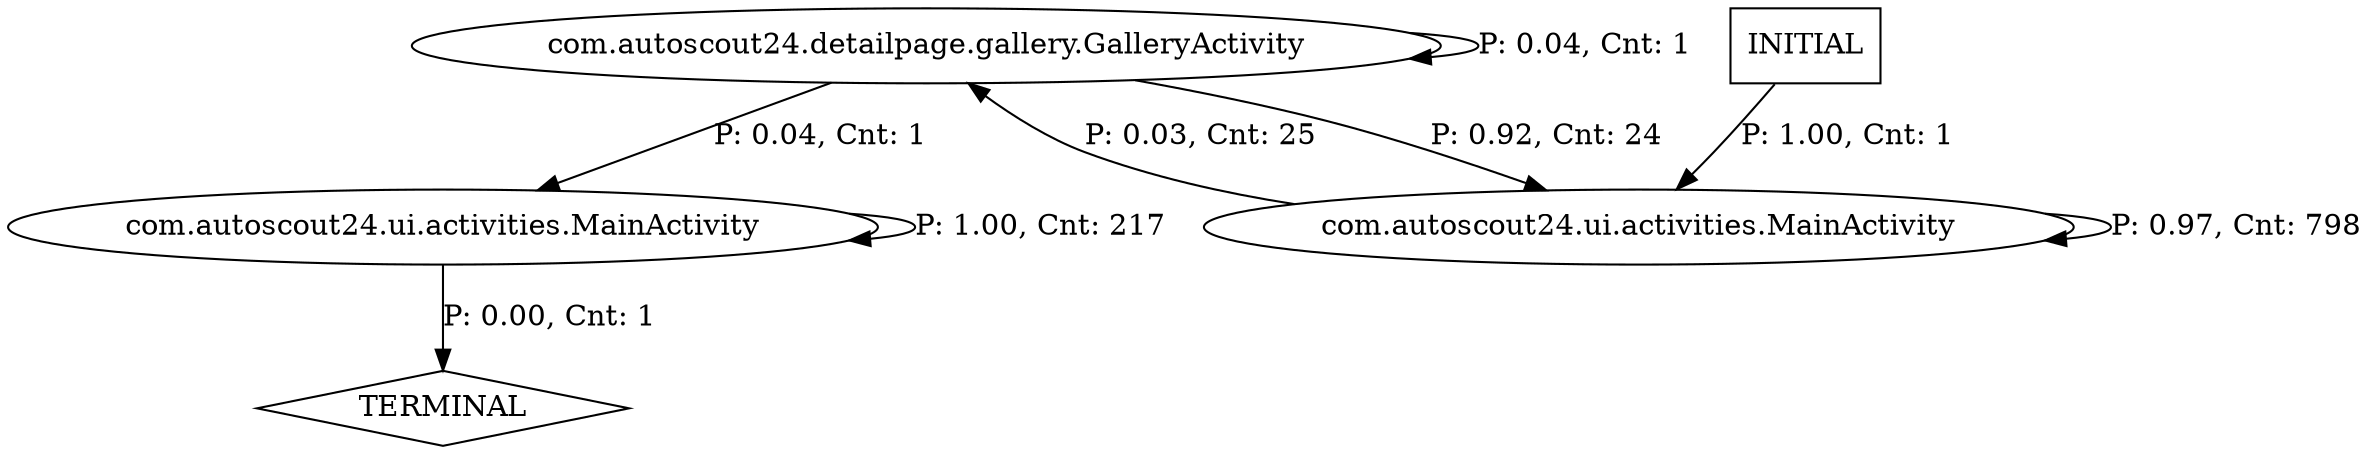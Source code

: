 digraph G {
  0 [label="com.autoscout24.detailpage.gallery.GalleryActivity"];
  1 [label="com.autoscout24.ui.activities.MainActivity"];
  2 [label="com.autoscout24.ui.activities.MainActivity"];
  3 [label="TERMINAL",shape=diamond];
  4 [label="INITIAL",shape=box];
0->0 [label="P: 0.04, Cnt: 1"];
0->2 [label="P: 0.04, Cnt: 1"];
0->1 [label="P: 0.92, Cnt: 24"];
1->0 [label="P: 0.03, Cnt: 25"];
1->1 [label="P: 0.97, Cnt: 798"];
2->2 [label="P: 1.00, Cnt: 217"];
2->3 [label="P: 0.00, Cnt: 1"];
4->1 [label="P: 1.00, Cnt: 1"];
}
